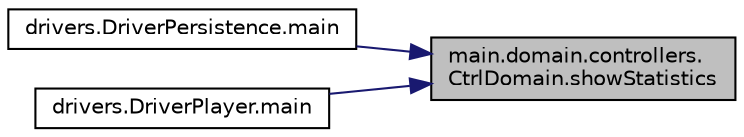 digraph "main.domain.controllers.CtrlDomain.showStatistics"
{
 // INTERACTIVE_SVG=YES
 // LATEX_PDF_SIZE
  edge [fontname="Helvetica",fontsize="10",labelfontname="Helvetica",labelfontsize="10"];
  node [fontname="Helvetica",fontsize="10",shape=record];
  rankdir="RL";
  Node1 [label="main.domain.controllers.\lCtrlDomain.showStatistics",height=0.2,width=0.4,color="black", fillcolor="grey75", style="filled", fontcolor="black",tooltip=" "];
  Node1 -> Node2 [dir="back",color="midnightblue",fontsize="10",style="solid",fontname="Helvetica"];
  Node2 [label="drivers.DriverPersistence.main",height=0.2,width=0.4,color="black", fillcolor="white", style="filled",URL="$classdrivers_1_1DriverPersistence.html#a478fdb9b002d4166befdd1efce6a1179",tooltip=" "];
  Node1 -> Node3 [dir="back",color="midnightblue",fontsize="10",style="solid",fontname="Helvetica"];
  Node3 [label="drivers.DriverPlayer.main",height=0.2,width=0.4,color="black", fillcolor="white", style="filled",URL="$classdrivers_1_1DriverPlayer.html#aef6d95b10db9f365b1ba84c74210b861",tooltip=" "];
}
